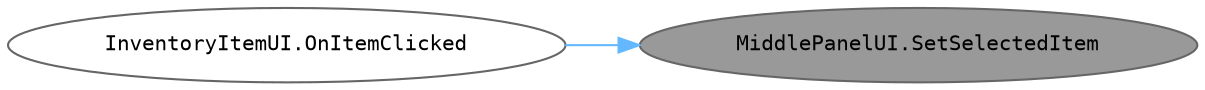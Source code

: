 digraph "MiddlePanelUI.SetSelectedItem"
{
 // INTERACTIVE_SVG=YES
 // LATEX_PDF_SIZE
  bgcolor="transparent";
  edge [fontname=Helvetica,fontsize=10,labelfontname=Helvetica,labelfontsize=10];
  node [fontname=Helvetica,fontsize=10,fontname=Consolas fontsize=10 style=filled height=0.2 width=0.4 margin=0.1];
  rankdir="RL";
  Node1 [id="Node000001",label="MiddlePanelUI.SetSelectedItem",height=0.2,width=0.4,color="gray40", fillcolor="grey60", style="filled", fontcolor="black",tooltip="선택된 아이템의 상세 정보를 UI에 표시하는 메서드입니다."];
  Node1 -> Node2 [id="edge1_Node000001_Node000002",dir="back",color="steelblue1",style="solid",tooltip=" "];
  Node2 [id="Node000002",label="InventoryItemUI.OnItemClicked",height=0.2,width=0.4,color="grey40", fillcolor="white", style="filled",URL="$class_inventory_item_u_i.html#abb57f9268b60cda4a8fbb4465b7227e6",tooltip="이 슬롯이 클릭되었을 때 호출됩니다. Inspector에서 Button의 OnClick 이벤트에 이 함수를 연결하세요."];
}
